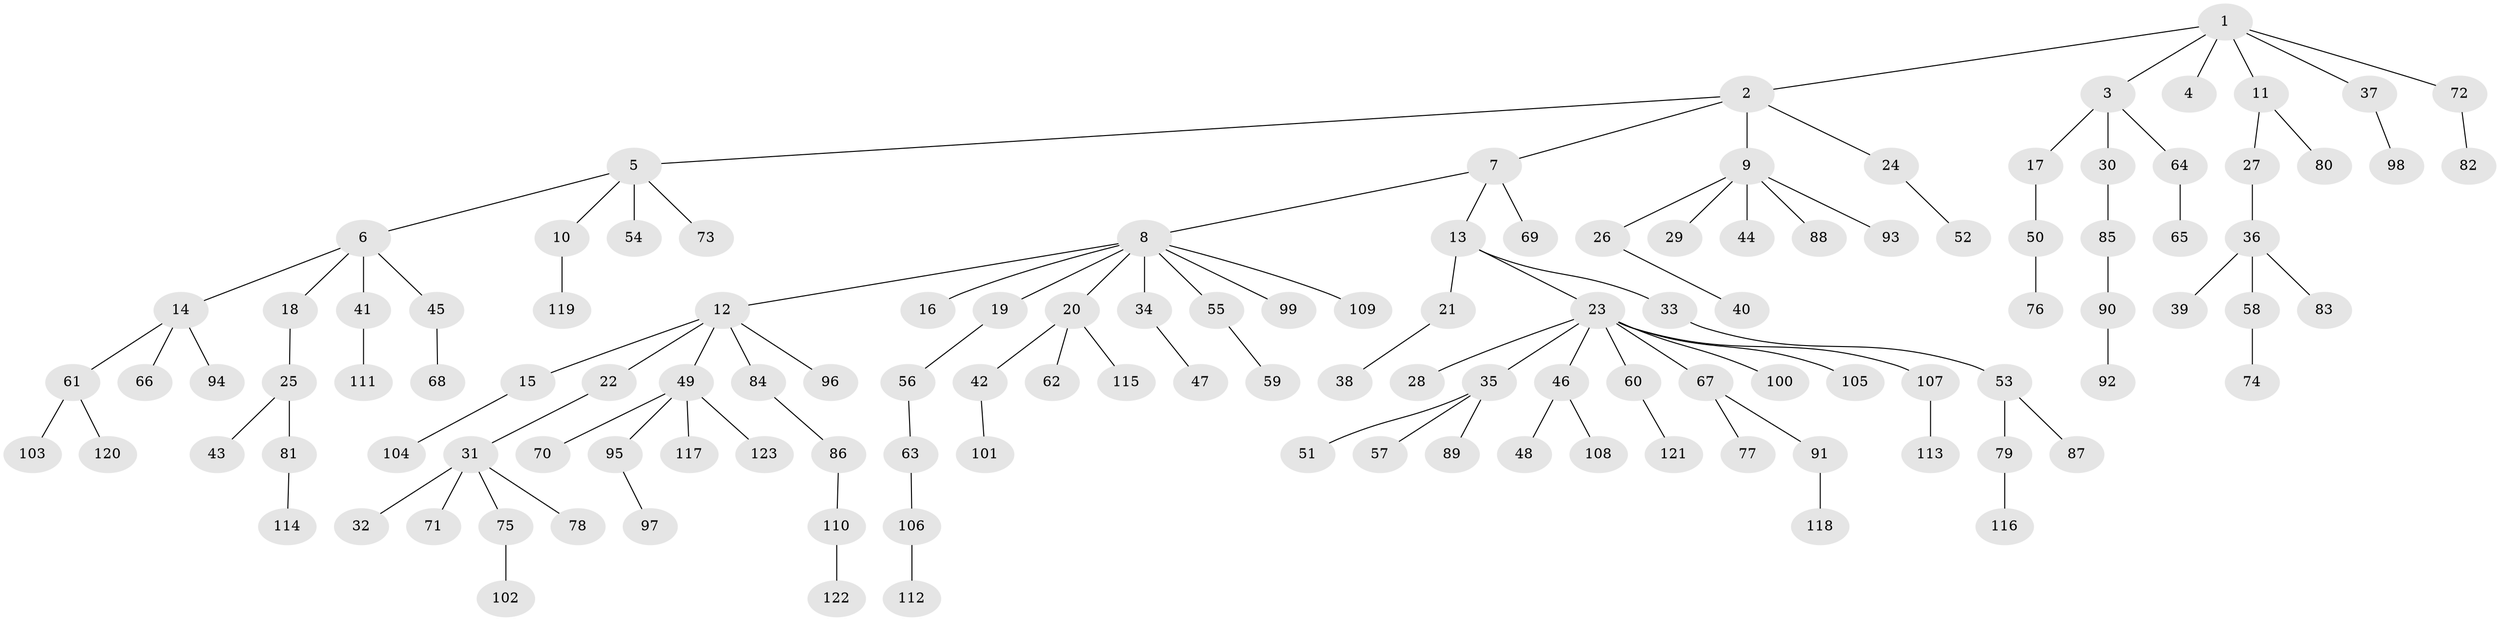 // Generated by graph-tools (version 1.1) at 2025/36/03/09/25 02:36:48]
// undirected, 123 vertices, 122 edges
graph export_dot {
graph [start="1"]
  node [color=gray90,style=filled];
  1;
  2;
  3;
  4;
  5;
  6;
  7;
  8;
  9;
  10;
  11;
  12;
  13;
  14;
  15;
  16;
  17;
  18;
  19;
  20;
  21;
  22;
  23;
  24;
  25;
  26;
  27;
  28;
  29;
  30;
  31;
  32;
  33;
  34;
  35;
  36;
  37;
  38;
  39;
  40;
  41;
  42;
  43;
  44;
  45;
  46;
  47;
  48;
  49;
  50;
  51;
  52;
  53;
  54;
  55;
  56;
  57;
  58;
  59;
  60;
  61;
  62;
  63;
  64;
  65;
  66;
  67;
  68;
  69;
  70;
  71;
  72;
  73;
  74;
  75;
  76;
  77;
  78;
  79;
  80;
  81;
  82;
  83;
  84;
  85;
  86;
  87;
  88;
  89;
  90;
  91;
  92;
  93;
  94;
  95;
  96;
  97;
  98;
  99;
  100;
  101;
  102;
  103;
  104;
  105;
  106;
  107;
  108;
  109;
  110;
  111;
  112;
  113;
  114;
  115;
  116;
  117;
  118;
  119;
  120;
  121;
  122;
  123;
  1 -- 2;
  1 -- 3;
  1 -- 4;
  1 -- 11;
  1 -- 37;
  1 -- 72;
  2 -- 5;
  2 -- 7;
  2 -- 9;
  2 -- 24;
  3 -- 17;
  3 -- 30;
  3 -- 64;
  5 -- 6;
  5 -- 10;
  5 -- 54;
  5 -- 73;
  6 -- 14;
  6 -- 18;
  6 -- 41;
  6 -- 45;
  7 -- 8;
  7 -- 13;
  7 -- 69;
  8 -- 12;
  8 -- 16;
  8 -- 19;
  8 -- 20;
  8 -- 34;
  8 -- 55;
  8 -- 99;
  8 -- 109;
  9 -- 26;
  9 -- 29;
  9 -- 44;
  9 -- 88;
  9 -- 93;
  10 -- 119;
  11 -- 27;
  11 -- 80;
  12 -- 15;
  12 -- 22;
  12 -- 49;
  12 -- 84;
  12 -- 96;
  13 -- 21;
  13 -- 23;
  13 -- 33;
  14 -- 61;
  14 -- 66;
  14 -- 94;
  15 -- 104;
  17 -- 50;
  18 -- 25;
  19 -- 56;
  20 -- 42;
  20 -- 62;
  20 -- 115;
  21 -- 38;
  22 -- 31;
  23 -- 28;
  23 -- 35;
  23 -- 46;
  23 -- 60;
  23 -- 67;
  23 -- 100;
  23 -- 105;
  23 -- 107;
  24 -- 52;
  25 -- 43;
  25 -- 81;
  26 -- 40;
  27 -- 36;
  30 -- 85;
  31 -- 32;
  31 -- 71;
  31 -- 75;
  31 -- 78;
  33 -- 53;
  34 -- 47;
  35 -- 51;
  35 -- 57;
  35 -- 89;
  36 -- 39;
  36 -- 58;
  36 -- 83;
  37 -- 98;
  41 -- 111;
  42 -- 101;
  45 -- 68;
  46 -- 48;
  46 -- 108;
  49 -- 70;
  49 -- 95;
  49 -- 117;
  49 -- 123;
  50 -- 76;
  53 -- 79;
  53 -- 87;
  55 -- 59;
  56 -- 63;
  58 -- 74;
  60 -- 121;
  61 -- 103;
  61 -- 120;
  63 -- 106;
  64 -- 65;
  67 -- 77;
  67 -- 91;
  72 -- 82;
  75 -- 102;
  79 -- 116;
  81 -- 114;
  84 -- 86;
  85 -- 90;
  86 -- 110;
  90 -- 92;
  91 -- 118;
  95 -- 97;
  106 -- 112;
  107 -- 113;
  110 -- 122;
}
